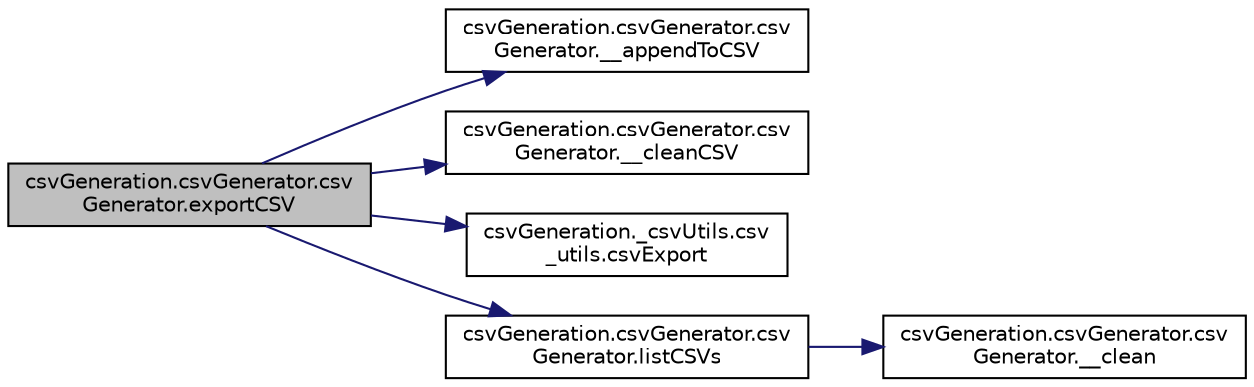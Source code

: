 digraph "csvGeneration.csvGenerator.csvGenerator.exportCSV"
{
  edge [fontname="Helvetica",fontsize="10",labelfontname="Helvetica",labelfontsize="10"];
  node [fontname="Helvetica",fontsize="10",shape=record];
  rankdir="LR";
  Node1 [label="csvGeneration.csvGenerator.csv\lGenerator.exportCSV",height=0.2,width=0.4,color="black", fillcolor="grey75", style="filled", fontcolor="black"];
  Node1 -> Node2 [color="midnightblue",fontsize="10",style="solid",fontname="Helvetica"];
  Node2 [label="csvGeneration.csvGenerator.csv\lGenerator.__appendToCSV",height=0.2,width=0.4,color="black", fillcolor="white", style="filled",URL="$classcsv_generation_1_1csv_generator_1_1csv_generator.html#a64e63eec5e6bc3467a439981136b783c"];
  Node1 -> Node3 [color="midnightblue",fontsize="10",style="solid",fontname="Helvetica"];
  Node3 [label="csvGeneration.csvGenerator.csv\lGenerator.__cleanCSV",height=0.2,width=0.4,color="black", fillcolor="white", style="filled",URL="$classcsv_generation_1_1csv_generator_1_1csv_generator.html#a9d0c5edad33b75c8c5b47248ed66b68f"];
  Node1 -> Node4 [color="midnightblue",fontsize="10",style="solid",fontname="Helvetica"];
  Node4 [label="csvGeneration._csvUtils.csv\l_utils.csvExport",height=0.2,width=0.4,color="black", fillcolor="white", style="filled",URL="$namespacecsv_generation_1_1__csv_utils_1_1csv__utils.html#a0e65f3d682ea94ae71af1f86c6d09942"];
  Node1 -> Node5 [color="midnightblue",fontsize="10",style="solid",fontname="Helvetica"];
  Node5 [label="csvGeneration.csvGenerator.csv\lGenerator.listCSVs",height=0.2,width=0.4,color="black", fillcolor="white", style="filled",URL="$classcsv_generation_1_1csv_generator_1_1csv_generator.html#af8dd4f40f436f203a7990cb080cf2519"];
  Node5 -> Node6 [color="midnightblue",fontsize="10",style="solid",fontname="Helvetica"];
  Node6 [label="csvGeneration.csvGenerator.csv\lGenerator.__clean",height=0.2,width=0.4,color="black", fillcolor="white", style="filled",URL="$classcsv_generation_1_1csv_generator_1_1csv_generator.html#acd8ee3907bdc6a1317c22db2a227ffd2"];
}
